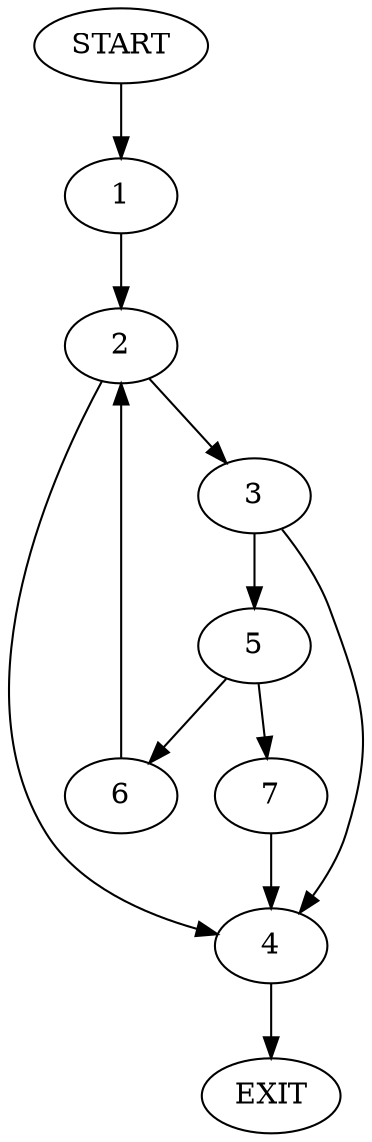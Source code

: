 digraph {
0 [label="START"]
8 [label="EXIT"]
0 -> 1
1 -> 2
2 -> 3
2 -> 4
4 -> 8
3 -> 5
3 -> 4
5 -> 6
5 -> 7
7 -> 4
6 -> 2
}
